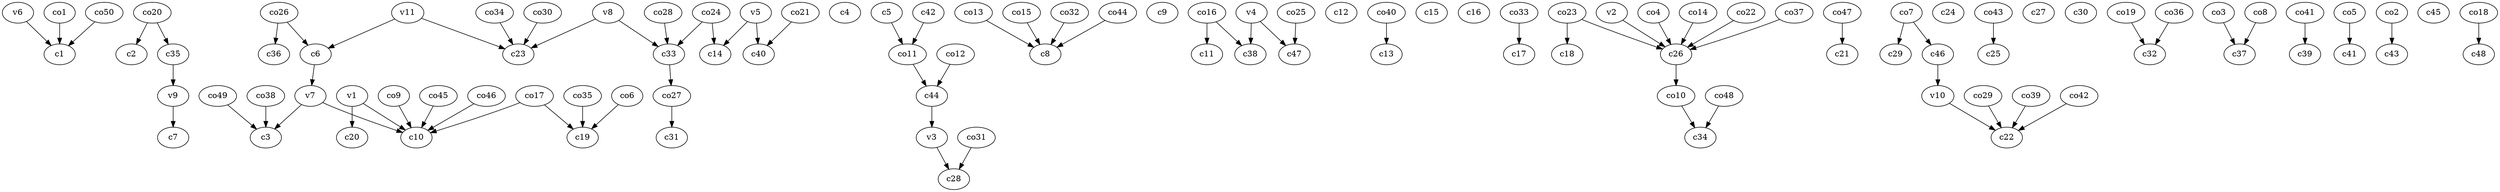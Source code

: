 strict digraph  {
c1;
c2;
c3;
c4;
c5;
c6;
c7;
c8;
c9;
c10;
c11;
c12;
c13;
c14;
c15;
c16;
c17;
c18;
c19;
c20;
c21;
c22;
c23;
c24;
c25;
c26;
c27;
c28;
c29;
c30;
c31;
c32;
c33;
c34;
c35;
c36;
c37;
c38;
c39;
c40;
c41;
c42;
c43;
c44;
c45;
c46;
c47;
c48;
v1;
v2;
v3;
v4;
v5;
v6;
v7;
v8;
v9;
v10;
v11;
co1;
co2;
co3;
co4;
co5;
co6;
co7;
co8;
co9;
co10;
co11;
co12;
co13;
co14;
co15;
co16;
co17;
co18;
co19;
co20;
co21;
co22;
co23;
co24;
co25;
co26;
co27;
co28;
co29;
co30;
co31;
co32;
co33;
co34;
co35;
co36;
co37;
co38;
co39;
co40;
co41;
co42;
co43;
co44;
co45;
co46;
co47;
co48;
co49;
co50;
c5 -> co11  [weight=1];
c6 -> v7  [weight=1];
c26 -> co10  [weight=1];
c33 -> co27  [weight=1];
c35 -> v9  [weight=1];
c42 -> co11  [weight=1];
c44 -> v3  [weight=1];
c46 -> v10  [weight=1];
v1 -> c20  [weight=1];
v1 -> c10  [weight=1];
v2 -> c26  [weight=1];
v3 -> c28  [weight=1];
v4 -> c38  [weight=1];
v4 -> c47  [weight=1];
v5 -> c40  [weight=1];
v5 -> c14  [weight=1];
v6 -> c1  [weight=1];
v7 -> c3  [weight=1];
v7 -> c10  [weight=1];
v8 -> c23  [weight=1];
v8 -> c33  [weight=1];
v9 -> c7  [weight=1];
v10 -> c22  [weight=1];
v11 -> c6  [weight=1];
v11 -> c23  [weight=1];
co1 -> c1  [weight=1];
co2 -> c43  [weight=1];
co3 -> c37  [weight=1];
co4 -> c26  [weight=1];
co5 -> c41  [weight=1];
co6 -> c19  [weight=1];
co7 -> c46  [weight=1];
co7 -> c29  [weight=1];
co8 -> c37  [weight=1];
co9 -> c10  [weight=1];
co10 -> c34  [weight=1];
co11 -> c44  [weight=1];
co12 -> c44  [weight=1];
co13 -> c8  [weight=1];
co14 -> c26  [weight=1];
co15 -> c8  [weight=1];
co16 -> c38  [weight=1];
co16 -> c11  [weight=1];
co17 -> c10  [weight=1];
co17 -> c19  [weight=1];
co18 -> c48  [weight=1];
co19 -> c32  [weight=1];
co20 -> c35  [weight=1];
co20 -> c2  [weight=1];
co21 -> c40  [weight=1];
co22 -> c26  [weight=1];
co23 -> c26  [weight=1];
co23 -> c18  [weight=1];
co24 -> c14  [weight=1];
co24 -> c33  [weight=1];
co25 -> c47  [weight=1];
co26 -> c6  [weight=1];
co26 -> c36  [weight=1];
co27 -> c31  [weight=1];
co28 -> c33  [weight=1];
co29 -> c22  [weight=1];
co30 -> c23  [weight=1];
co31 -> c28  [weight=1];
co32 -> c8  [weight=1];
co33 -> c17  [weight=1];
co34 -> c23  [weight=1];
co35 -> c19  [weight=1];
co36 -> c32  [weight=1];
co37 -> c26  [weight=1];
co38 -> c3  [weight=1];
co39 -> c22  [weight=1];
co40 -> c13  [weight=1];
co41 -> c39  [weight=1];
co42 -> c22  [weight=1];
co43 -> c25  [weight=1];
co44 -> c8  [weight=1];
co45 -> c10  [weight=1];
co46 -> c10  [weight=1];
co47 -> c21  [weight=1];
co48 -> c34  [weight=1];
co49 -> c3  [weight=1];
co50 -> c1  [weight=1];
}
